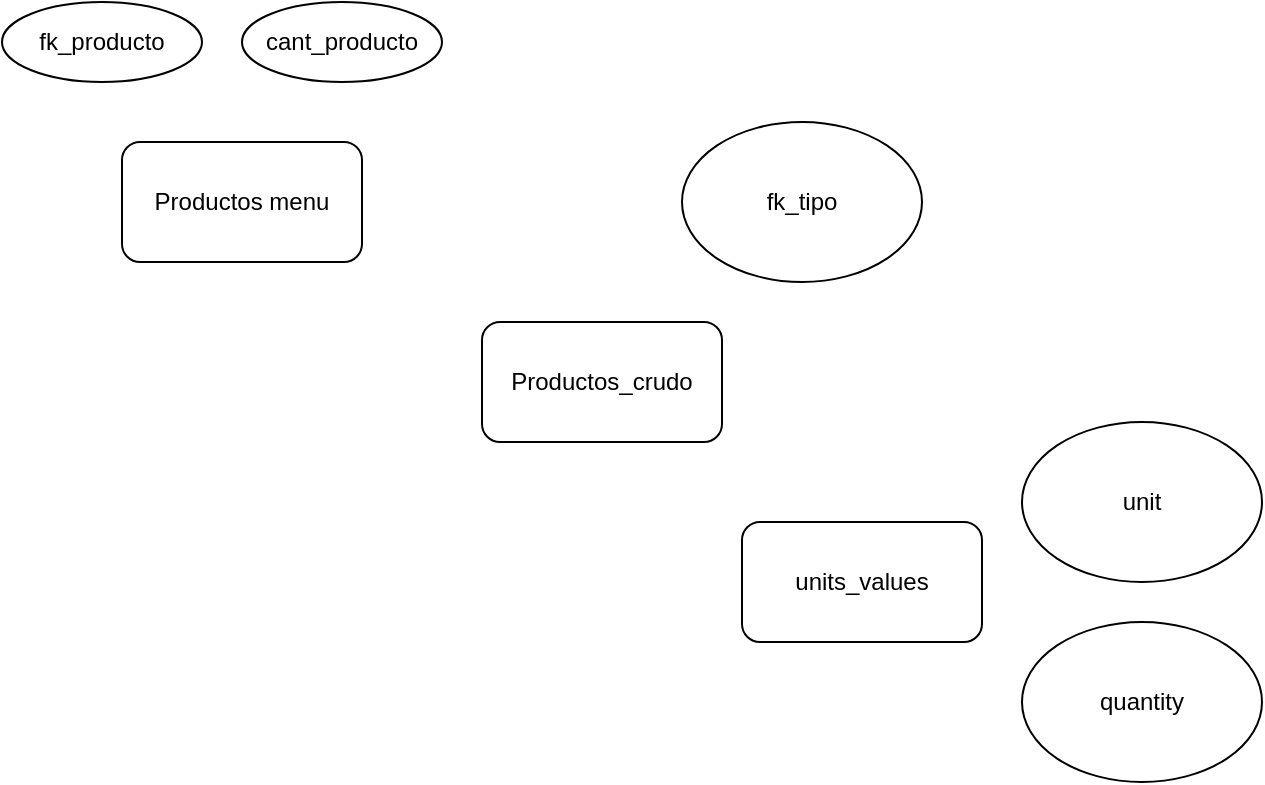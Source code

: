 <mxfile version="24.3.0" type="github">
  <diagram name="Page-1" id="R7Dt5O7w519UJ2izKHSo">
    <mxGraphModel dx="1050" dy="549" grid="1" gridSize="10" guides="1" tooltips="1" connect="1" arrows="1" fold="1" page="1" pageScale="1" pageWidth="850" pageHeight="1100" math="0" shadow="0">
      <root>
        <mxCell id="0" />
        <mxCell id="1" parent="0" />
        <mxCell id="gKEfPc21dKhayjmL1_lY-1" value="Productos menu" style="rounded=1;whiteSpace=wrap;html=1;" vertex="1" parent="1">
          <mxGeometry x="180" y="110" width="120" height="60" as="geometry" />
        </mxCell>
        <mxCell id="gKEfPc21dKhayjmL1_lY-2" value="Productos_crudo" style="rounded=1;whiteSpace=wrap;html=1;" vertex="1" parent="1">
          <mxGeometry x="360" y="200" width="120" height="60" as="geometry" />
        </mxCell>
        <mxCell id="gKEfPc21dKhayjmL1_lY-3" value="fk_producto" style="ellipse;whiteSpace=wrap;html=1;" vertex="1" parent="1">
          <mxGeometry x="120" y="40" width="100" height="40" as="geometry" />
        </mxCell>
        <mxCell id="gKEfPc21dKhayjmL1_lY-4" value="cant_producto" style="ellipse;whiteSpace=wrap;html=1;" vertex="1" parent="1">
          <mxGeometry x="240" y="40" width="100" height="40" as="geometry" />
        </mxCell>
        <mxCell id="gKEfPc21dKhayjmL1_lY-6" value="fk_tipo" style="ellipse;whiteSpace=wrap;html=1;" vertex="1" parent="1">
          <mxGeometry x="460" y="100" width="120" height="80" as="geometry" />
        </mxCell>
        <mxCell id="gKEfPc21dKhayjmL1_lY-8" value="units_values" style="rounded=1;whiteSpace=wrap;html=1;" vertex="1" parent="1">
          <mxGeometry x="490" y="300" width="120" height="60" as="geometry" />
        </mxCell>
        <mxCell id="gKEfPc21dKhayjmL1_lY-9" value="unit" style="ellipse;whiteSpace=wrap;html=1;" vertex="1" parent="1">
          <mxGeometry x="630" y="250" width="120" height="80" as="geometry" />
        </mxCell>
        <mxCell id="gKEfPc21dKhayjmL1_lY-10" value="quantity" style="ellipse;whiteSpace=wrap;html=1;" vertex="1" parent="1">
          <mxGeometry x="630" y="350" width="120" height="80" as="geometry" />
        </mxCell>
      </root>
    </mxGraphModel>
  </diagram>
</mxfile>
